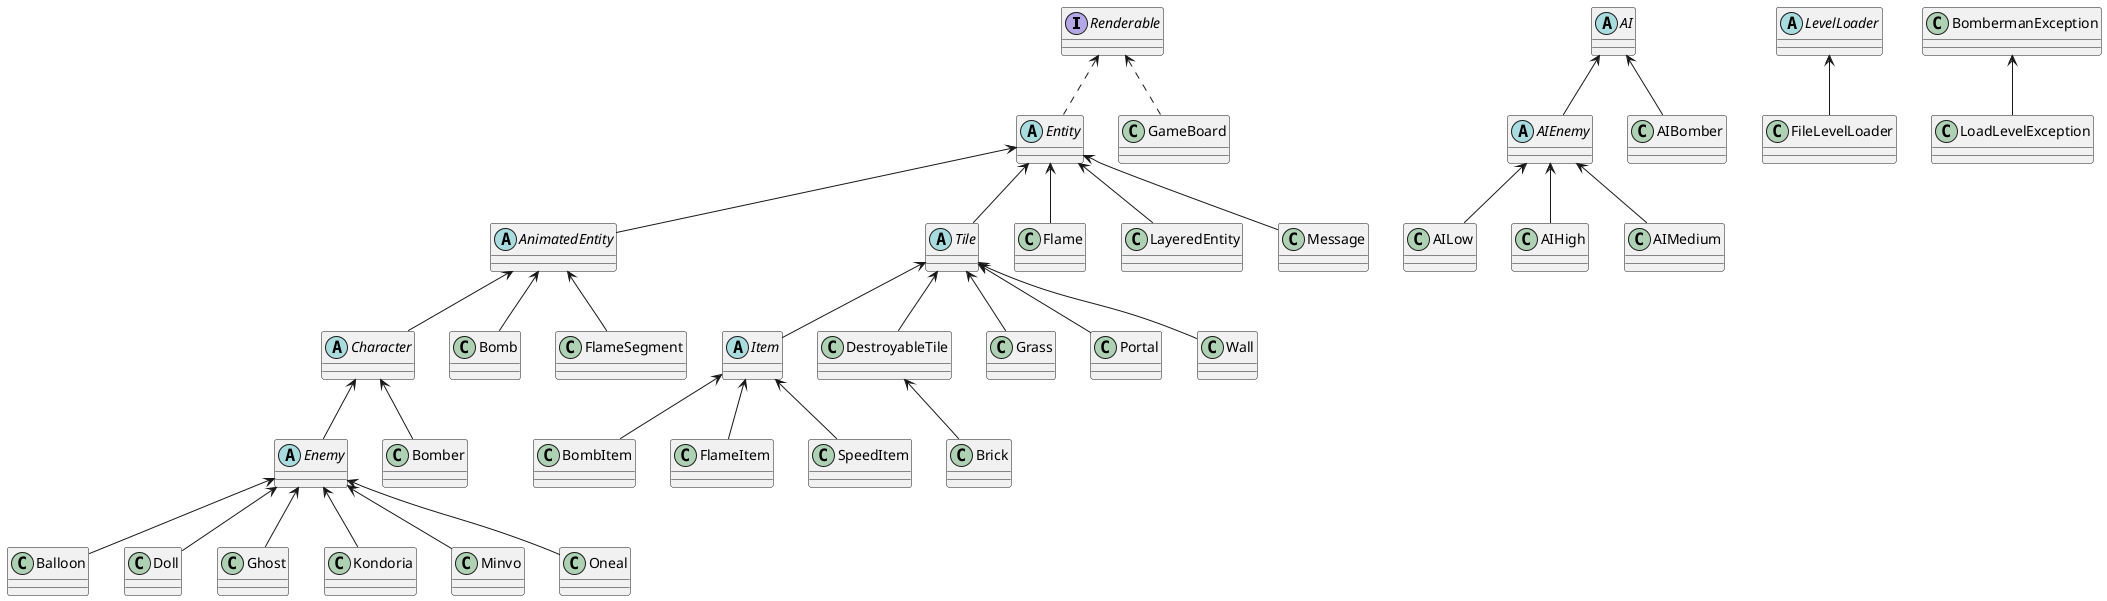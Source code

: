 @startuml
    interface Renderable
    abstract class Entity
    abstract class AnimatedEntity
    abstract class Character
    abstract class Enemy
    abstract class AI
    abstract class AIEnemy
    abstract class Item
    abstract class Tile
    abstract class LevelLoader
    class GameBoard
    class Bomb
    class Flame
    class FlameSegment
    class AILow
    class AIHigh
    class AIMedium
    class Balloon
    class Doll
    class Ghost
    class Kondoria
    class Minvo
    class Oneal
    class Bomber
    class Brick
    class DestroyableTile
    class BombItem
    class FlameItem
    class SpeedItem
    class Grass
    class Portal
    class Wall
    class LayeredEntity
    class Message

    Renderable <.. Entity
    Renderable <.. GameBoard

    Entity <-- AnimatedEntity
    Entity <-- LayeredEntity
    Entity <-- Message
    Entity <-- Tile
    Entity <-- Flame

    AnimatedEntity <-- Bomb
    AnimatedEntity <-- FlameSegment
    AnimatedEntity <-- Character

    Character <-- Bomber
    Character <-- Enemy

    Enemy <-- Balloon
    Enemy <-- Oneal
    Enemy <-- Doll
    Enemy <-- Minvo
    Enemy <-- Ghost
    Enemy <-- Kondoria

    Tile <-- Item
    Tile <-- DestroyableTile
    Tile <-- Wall
    Tile <-- Grass
    Tile <-- Portal

    Item <-- BombItem
    Item <-- FlameItem
    Item <-- SpeedItem

    DestroyableTile <-- Brick

    AI <-- AIBomber
    AI <-- AIEnemy

    AIEnemy <-- AILow
    AIEnemy <-- AIMedium
    AIEnemy <-- AIHigh

    LevelLoader <-- FileLevelLoader

    class BombermanException
    class LoadLevelException

    BombermanException <-- LoadLevelException
@enduml